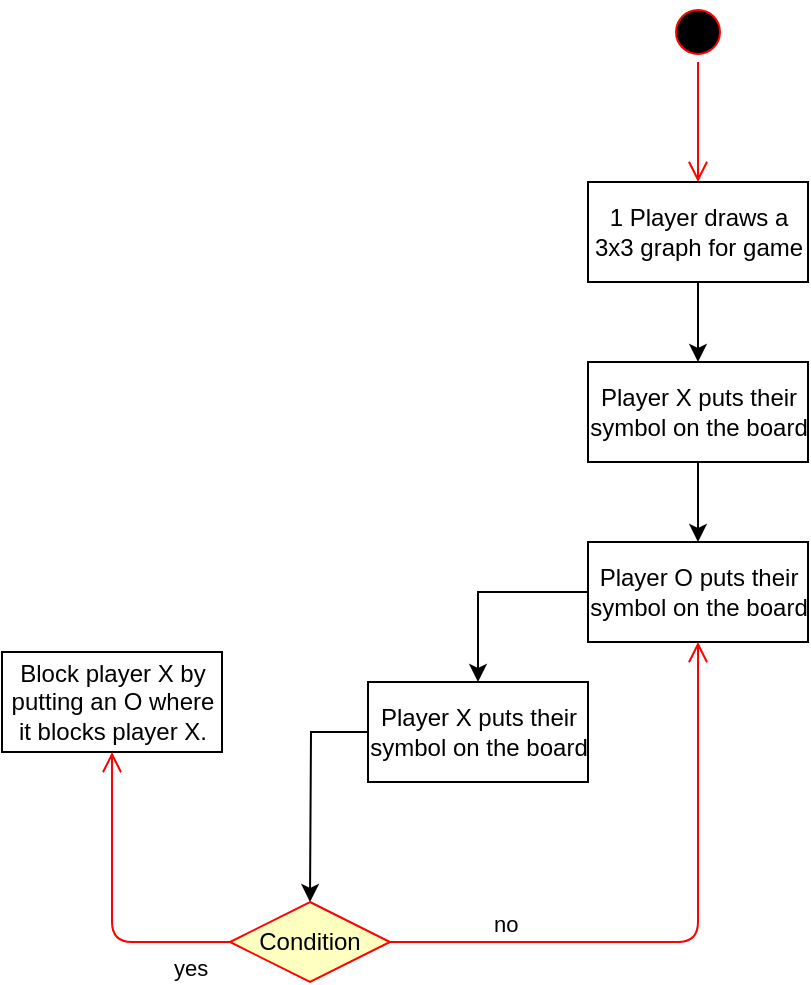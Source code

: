 <mxfile version="13.7.3" type="github">
  <diagram id="lee8pYSpqIMTA-2u5BTS" name="Page-1">
    <mxGraphModel dx="1038" dy="580" grid="1" gridSize="10" guides="1" tooltips="1" connect="1" arrows="1" fold="1" page="1" pageScale="1" pageWidth="827" pageHeight="1169" math="0" shadow="0">
      <root>
        <mxCell id="0" />
        <mxCell id="1" parent="0" />
        <mxCell id="LKNzd2MyCop1qyxci8-U-1" value="" style="ellipse;html=1;shape=startState;fillColor=#000000;strokeColor=#ff0000;" vertex="1" parent="1">
          <mxGeometry x="399" y="40" width="30" height="30" as="geometry" />
        </mxCell>
        <mxCell id="LKNzd2MyCop1qyxci8-U-2" value="" style="edgeStyle=orthogonalEdgeStyle;html=1;verticalAlign=bottom;endArrow=open;endSize=8;strokeColor=#ff0000;" edge="1" source="LKNzd2MyCop1qyxci8-U-1" parent="1">
          <mxGeometry relative="1" as="geometry">
            <mxPoint x="414" y="130" as="targetPoint" />
          </mxGeometry>
        </mxCell>
        <mxCell id="LKNzd2MyCop1qyxci8-U-5" style="edgeStyle=orthogonalEdgeStyle;rounded=0;orthogonalLoop=1;jettySize=auto;html=1;" edge="1" parent="1" source="LKNzd2MyCop1qyxci8-U-3" target="LKNzd2MyCop1qyxci8-U-6">
          <mxGeometry relative="1" as="geometry">
            <mxPoint x="414" y="230" as="targetPoint" />
          </mxGeometry>
        </mxCell>
        <mxCell id="LKNzd2MyCop1qyxci8-U-3" value="1 Player draws a&lt;br&gt;3x3 graph for game" style="html=1;" vertex="1" parent="1">
          <mxGeometry x="359" y="130" width="110" height="50" as="geometry" />
        </mxCell>
        <mxCell id="LKNzd2MyCop1qyxci8-U-8" style="edgeStyle=orthogonalEdgeStyle;rounded=0;orthogonalLoop=1;jettySize=auto;html=1;exitX=0.5;exitY=1;exitDx=0;exitDy=0;entryX=0.5;entryY=0;entryDx=0;entryDy=0;" edge="1" parent="1" source="LKNzd2MyCop1qyxci8-U-6" target="LKNzd2MyCop1qyxci8-U-7">
          <mxGeometry relative="1" as="geometry" />
        </mxCell>
        <mxCell id="LKNzd2MyCop1qyxci8-U-6" value="Player X puts their&lt;br&gt;symbol on the board" style="html=1;" vertex="1" parent="1">
          <mxGeometry x="359" y="220" width="110" height="50" as="geometry" />
        </mxCell>
        <mxCell id="LKNzd2MyCop1qyxci8-U-9" style="edgeStyle=orthogonalEdgeStyle;rounded=0;orthogonalLoop=1;jettySize=auto;html=1;entryX=0.5;entryY=0;entryDx=0;entryDy=0;exitX=0;exitY=0.5;exitDx=0;exitDy=0;" edge="1" parent="1" source="LKNzd2MyCop1qyxci8-U-7" target="LKNzd2MyCop1qyxci8-U-10">
          <mxGeometry relative="1" as="geometry">
            <mxPoint x="414" y="410" as="targetPoint" />
          </mxGeometry>
        </mxCell>
        <mxCell id="LKNzd2MyCop1qyxci8-U-7" value="Player O puts their&lt;br&gt;symbol on the board" style="html=1;" vertex="1" parent="1">
          <mxGeometry x="359" y="310" width="110" height="50" as="geometry" />
        </mxCell>
        <mxCell id="LKNzd2MyCop1qyxci8-U-11" style="edgeStyle=orthogonalEdgeStyle;rounded=0;orthogonalLoop=1;jettySize=auto;html=1;" edge="1" parent="1" source="LKNzd2MyCop1qyxci8-U-10">
          <mxGeometry relative="1" as="geometry">
            <mxPoint x="220" y="490" as="targetPoint" />
          </mxGeometry>
        </mxCell>
        <mxCell id="LKNzd2MyCop1qyxci8-U-10" value="Player X puts their&lt;br&gt;symbol on the board" style="html=1;" vertex="1" parent="1">
          <mxGeometry x="249" y="380" width="110" height="50" as="geometry" />
        </mxCell>
        <mxCell id="LKNzd2MyCop1qyxci8-U-14" value="Block player X by&lt;br&gt;putting an O where&lt;br&gt;it blocks player X." style="html=1;" vertex="1" parent="1">
          <mxGeometry x="66" y="365" width="110" height="50" as="geometry" />
        </mxCell>
        <mxCell id="LKNzd2MyCop1qyxci8-U-24" value="Condition" style="rhombus;whiteSpace=wrap;html=1;fillColor=#ffffc0;strokeColor=#ff0000;" vertex="1" parent="1">
          <mxGeometry x="180" y="490" width="80" height="40" as="geometry" />
        </mxCell>
        <mxCell id="LKNzd2MyCop1qyxci8-U-25" value="no" style="edgeStyle=orthogonalEdgeStyle;html=1;align=left;verticalAlign=bottom;endArrow=open;endSize=8;strokeColor=#ff0000;entryX=0.5;entryY=1;entryDx=0;entryDy=0;" edge="1" source="LKNzd2MyCop1qyxci8-U-24" parent="1" target="LKNzd2MyCop1qyxci8-U-7">
          <mxGeometry x="-0.671" relative="1" as="geometry">
            <mxPoint x="310" y="510" as="targetPoint" />
            <mxPoint as="offset" />
          </mxGeometry>
        </mxCell>
        <mxCell id="LKNzd2MyCop1qyxci8-U-26" value="yes" style="edgeStyle=orthogonalEdgeStyle;html=1;align=left;verticalAlign=top;endArrow=open;endSize=8;strokeColor=#ff0000;entryX=0.5;entryY=1;entryDx=0;entryDy=0;" edge="1" source="LKNzd2MyCop1qyxci8-U-24" parent="1" target="LKNzd2MyCop1qyxci8-U-14">
          <mxGeometry x="-0.61" relative="1" as="geometry">
            <mxPoint x="170" y="590" as="targetPoint" />
            <mxPoint as="offset" />
          </mxGeometry>
        </mxCell>
      </root>
    </mxGraphModel>
  </diagram>
</mxfile>

